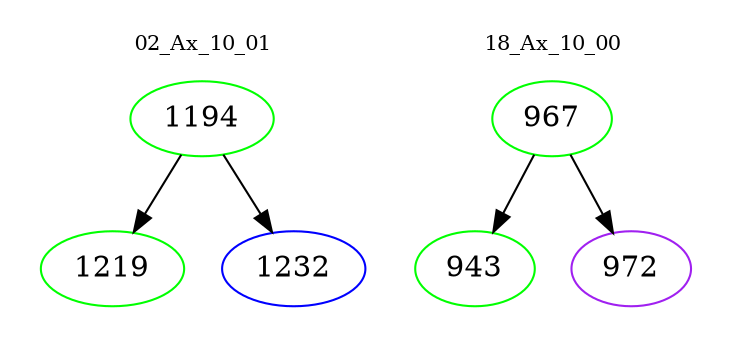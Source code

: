 digraph{
subgraph cluster_0 {
color = white
label = "02_Ax_10_01";
fontsize=10;
T0_1194 [label="1194", color="green"]
T0_1194 -> T0_1219 [color="black"]
T0_1219 [label="1219", color="green"]
T0_1194 -> T0_1232 [color="black"]
T0_1232 [label="1232", color="blue"]
}
subgraph cluster_1 {
color = white
label = "18_Ax_10_00";
fontsize=10;
T1_967 [label="967", color="green"]
T1_967 -> T1_943 [color="black"]
T1_943 [label="943", color="green"]
T1_967 -> T1_972 [color="black"]
T1_972 [label="972", color="purple"]
}
}
